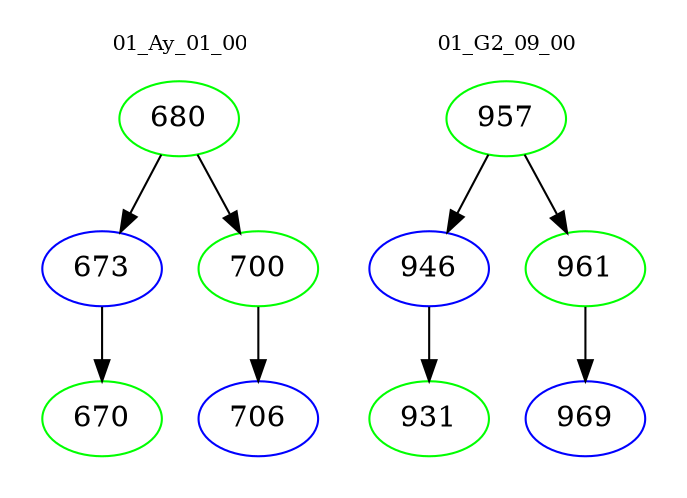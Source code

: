digraph{
subgraph cluster_0 {
color = white
label = "01_Ay_01_00";
fontsize=10;
T0_680 [label="680", color="green"]
T0_680 -> T0_673 [color="black"]
T0_673 [label="673", color="blue"]
T0_673 -> T0_670 [color="black"]
T0_670 [label="670", color="green"]
T0_680 -> T0_700 [color="black"]
T0_700 [label="700", color="green"]
T0_700 -> T0_706 [color="black"]
T0_706 [label="706", color="blue"]
}
subgraph cluster_1 {
color = white
label = "01_G2_09_00";
fontsize=10;
T1_957 [label="957", color="green"]
T1_957 -> T1_946 [color="black"]
T1_946 [label="946", color="blue"]
T1_946 -> T1_931 [color="black"]
T1_931 [label="931", color="green"]
T1_957 -> T1_961 [color="black"]
T1_961 [label="961", color="green"]
T1_961 -> T1_969 [color="black"]
T1_969 [label="969", color="blue"]
}
}
